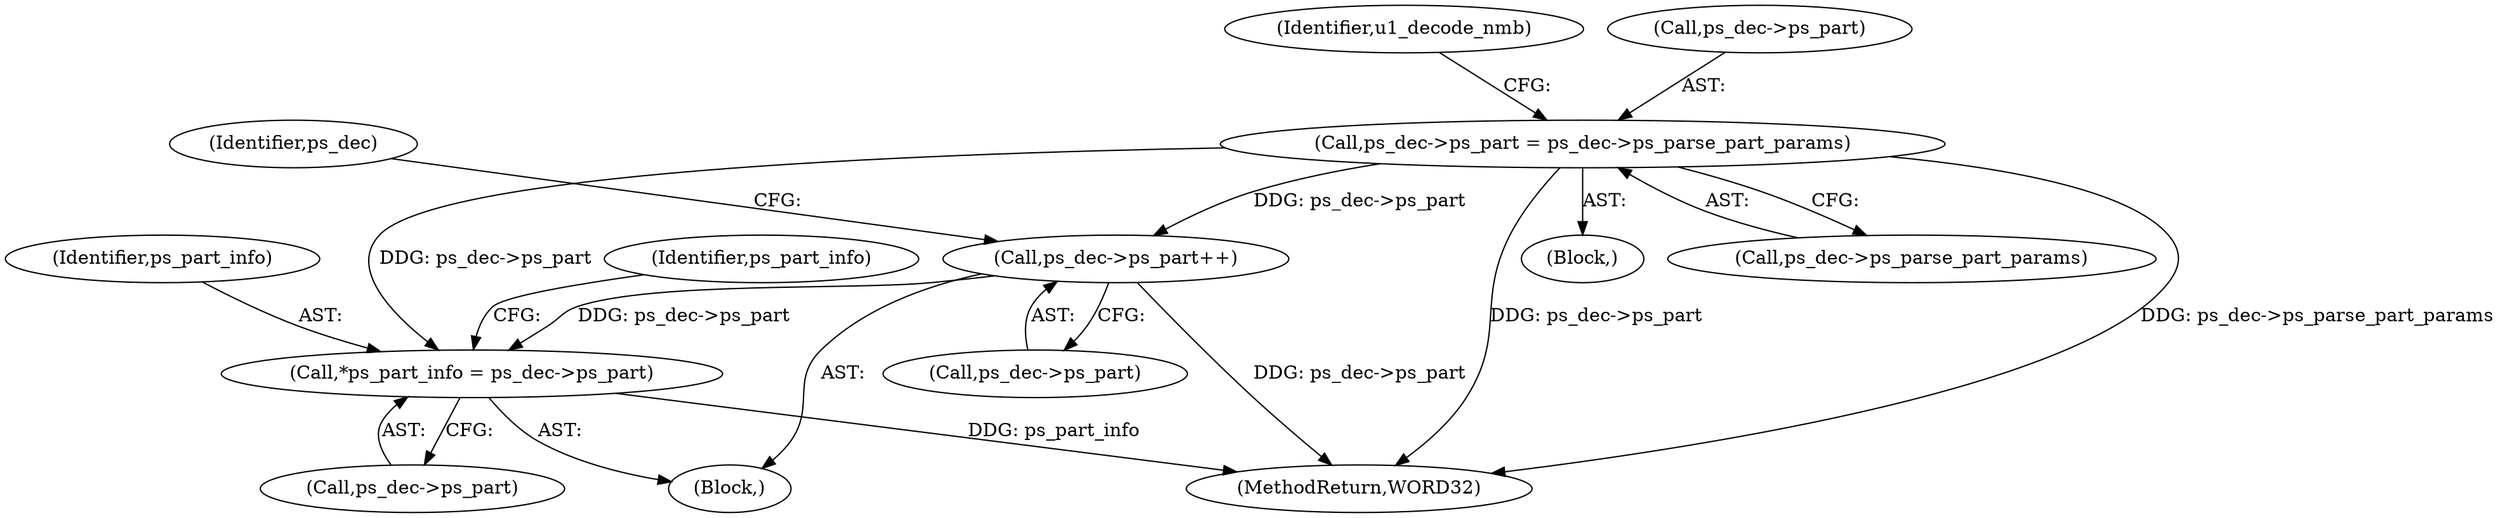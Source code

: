 digraph "0_Android_4a524d3a8ae9aa20c36430008e6bd429443f8f1d_3@pointer" {
"1000461" [label="(Call,*ps_part_info = ps_dec->ps_part)"];
"1000754" [label="(Call,ps_dec->ps_part = ps_dec->ps_parse_part_params)"];
"1000476" [label="(Call,ps_dec->ps_part++)"];
"1000748" [label="(Block,)"];
"1000826" [label="(MethodReturn,WORD32)"];
"1000481" [label="(Identifier,ps_dec)"];
"1000477" [label="(Call,ps_dec->ps_part)"];
"1000462" [label="(Identifier,ps_part_info)"];
"1000758" [label="(Call,ps_dec->ps_parse_part_params)"];
"1000762" [label="(Identifier,u1_decode_nmb)"];
"1000755" [label="(Call,ps_dec->ps_part)"];
"1000459" [label="(Block,)"];
"1000461" [label="(Call,*ps_part_info = ps_dec->ps_part)"];
"1000476" [label="(Call,ps_dec->ps_part++)"];
"1000463" [label="(Call,ps_dec->ps_part)"];
"1000754" [label="(Call,ps_dec->ps_part = ps_dec->ps_parse_part_params)"];
"1000468" [label="(Identifier,ps_part_info)"];
"1000461" -> "1000459"  [label="AST: "];
"1000461" -> "1000463"  [label="CFG: "];
"1000462" -> "1000461"  [label="AST: "];
"1000463" -> "1000461"  [label="AST: "];
"1000468" -> "1000461"  [label="CFG: "];
"1000461" -> "1000826"  [label="DDG: ps_part_info"];
"1000754" -> "1000461"  [label="DDG: ps_dec->ps_part"];
"1000476" -> "1000461"  [label="DDG: ps_dec->ps_part"];
"1000754" -> "1000748"  [label="AST: "];
"1000754" -> "1000758"  [label="CFG: "];
"1000755" -> "1000754"  [label="AST: "];
"1000758" -> "1000754"  [label="AST: "];
"1000762" -> "1000754"  [label="CFG: "];
"1000754" -> "1000826"  [label="DDG: ps_dec->ps_parse_part_params"];
"1000754" -> "1000826"  [label="DDG: ps_dec->ps_part"];
"1000754" -> "1000476"  [label="DDG: ps_dec->ps_part"];
"1000476" -> "1000459"  [label="AST: "];
"1000476" -> "1000477"  [label="CFG: "];
"1000477" -> "1000476"  [label="AST: "];
"1000481" -> "1000476"  [label="CFG: "];
"1000476" -> "1000826"  [label="DDG: ps_dec->ps_part"];
}
